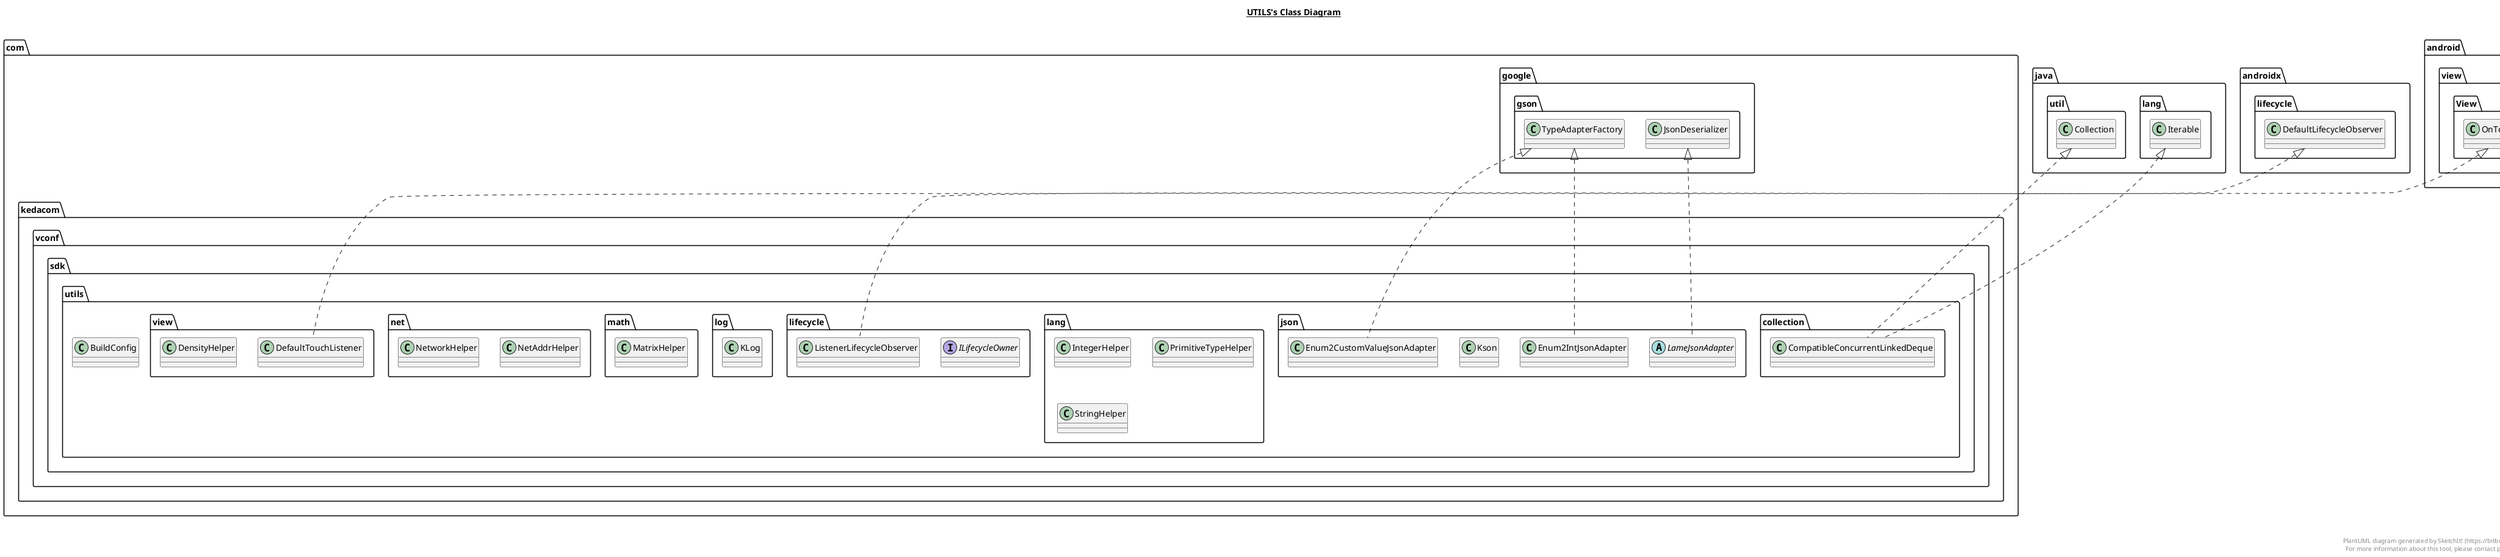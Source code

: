 @startuml

title __UTILS's Class Diagram__\n

  namespace com.kedacom.vconf.sdk.utils {
    class com.kedacom.vconf.sdk.utils.BuildConfig {
    }
  }
  

  namespace com.kedacom.vconf.sdk.utils {
    class com.kedacom.vconf.sdk.utils.BuildConfig {
    }
  }
  

  namespace com.kedacom.vconf.sdk.utils {
    namespace collection {
      class com.kedacom.vconf.sdk.utils.collection.CompatibleConcurrentLinkedDeque {
      }
    }
  }
  

  namespace com.kedacom.vconf.sdk.utils {
    namespace json {
      class com.kedacom.vconf.sdk.utils.json.Enum2CustomValueJsonAdapter {
      }
    }
  }
  

  namespace com.kedacom.vconf.sdk.utils {
    namespace json {
      class com.kedacom.vconf.sdk.utils.json.Enum2IntJsonAdapter {
      }
    }
  }
  

  namespace com.kedacom.vconf.sdk.utils {
    namespace json {
      class com.kedacom.vconf.sdk.utils.json.Kson {
      }
    }
  }
  

  namespace com.kedacom.vconf.sdk.utils {
    namespace json {
      abstract class com.kedacom.vconf.sdk.utils.json.LameJsonAdapter {
      }
    }
  }
  

  namespace com.kedacom.vconf.sdk.utils {
    namespace lang {
      class com.kedacom.vconf.sdk.utils.lang.IntegerHelper {
      }
    }
  }
  

  namespace com.kedacom.vconf.sdk.utils {
    namespace lang {
      class com.kedacom.vconf.sdk.utils.lang.PrimitiveTypeHelper {
      }
    }
  }
  

  namespace com.kedacom.vconf.sdk.utils {
    namespace lang {
      class com.kedacom.vconf.sdk.utils.lang.StringHelper {
      }
    }
  }
  

  namespace com.kedacom.vconf.sdk.utils {
    namespace lifecycle {
      interface com.kedacom.vconf.sdk.utils.lifecycle.ILifecycleOwner {
      }
    }
  }
  

  namespace com.kedacom.vconf.sdk.utils {
    namespace lifecycle {
      class com.kedacom.vconf.sdk.utils.lifecycle.ListenerLifecycleObserver {
      }
    }
  }
  

  namespace com.kedacom.vconf.sdk.utils {
    namespace log {
      class com.kedacom.vconf.sdk.utils.log.KLog {
      }
    }
  }
  

  namespace com.kedacom.vconf.sdk.utils {
    namespace math {
      class com.kedacom.vconf.sdk.utils.math.MatrixHelper {
      }
    }
  }
  

  namespace com.kedacom.vconf.sdk.utils {
    namespace net {
      class com.kedacom.vconf.sdk.utils.net.NetAddrHelper {
      }
    }
  }
  

  namespace com.kedacom.vconf.sdk.utils {
    namespace net {
      class com.kedacom.vconf.sdk.utils.net.NetworkHelper {
      }
    }
  }
  

  namespace com.kedacom.vconf.sdk.utils {
    namespace view {
      class com.kedacom.vconf.sdk.utils.view.DefaultTouchListener {
      }
    }
  }
  

  namespace com.kedacom.vconf.sdk.utils {
    namespace view {
      class com.kedacom.vconf.sdk.utils.view.DensityHelper {
      }
    }
  }
  

  com.kedacom.vconf.sdk.utils.collection.CompatibleConcurrentLinkedDeque .up.|> java.lang.Iterable
  com.kedacom.vconf.sdk.utils.collection.CompatibleConcurrentLinkedDeque .up.|> java.util.Collection
  com.kedacom.vconf.sdk.utils.json.Enum2CustomValueJsonAdapter .up.|> com.google.gson.TypeAdapterFactory
  com.kedacom.vconf.sdk.utils.json.Enum2IntJsonAdapter .up.|> com.google.gson.TypeAdapterFactory
  com.kedacom.vconf.sdk.utils.json.LameJsonAdapter .up.|> com.google.gson.JsonDeserializer
  com.kedacom.vconf.sdk.utils.lifecycle.ListenerLifecycleObserver .up.|> androidx.lifecycle.DefaultLifecycleObserver
  com.kedacom.vconf.sdk.utils.lifecycle.ListenerLifecycleObserver o-- com.kedacom.vconf.sdk.utils.lifecycle.ListenerLifecycleObserver.Callback : cb
  com.kedacom.vconf.sdk.utils.view.DefaultTouchListener .up.|> android.view.View.OnTouchListener
  com.kedacom.vconf.sdk.utils.view.DefaultTouchListener o-- com.kedacom.vconf.sdk.utils.view.DefaultTouchListener.IOnEventListener : onEventListener


right footer


PlantUML diagram generated by SketchIt! (https://bitbucket.org/pmesmeur/sketch.it)
For more information about this tool, please contact philippe.mesmeur@gmail.com
endfooter

@enduml
